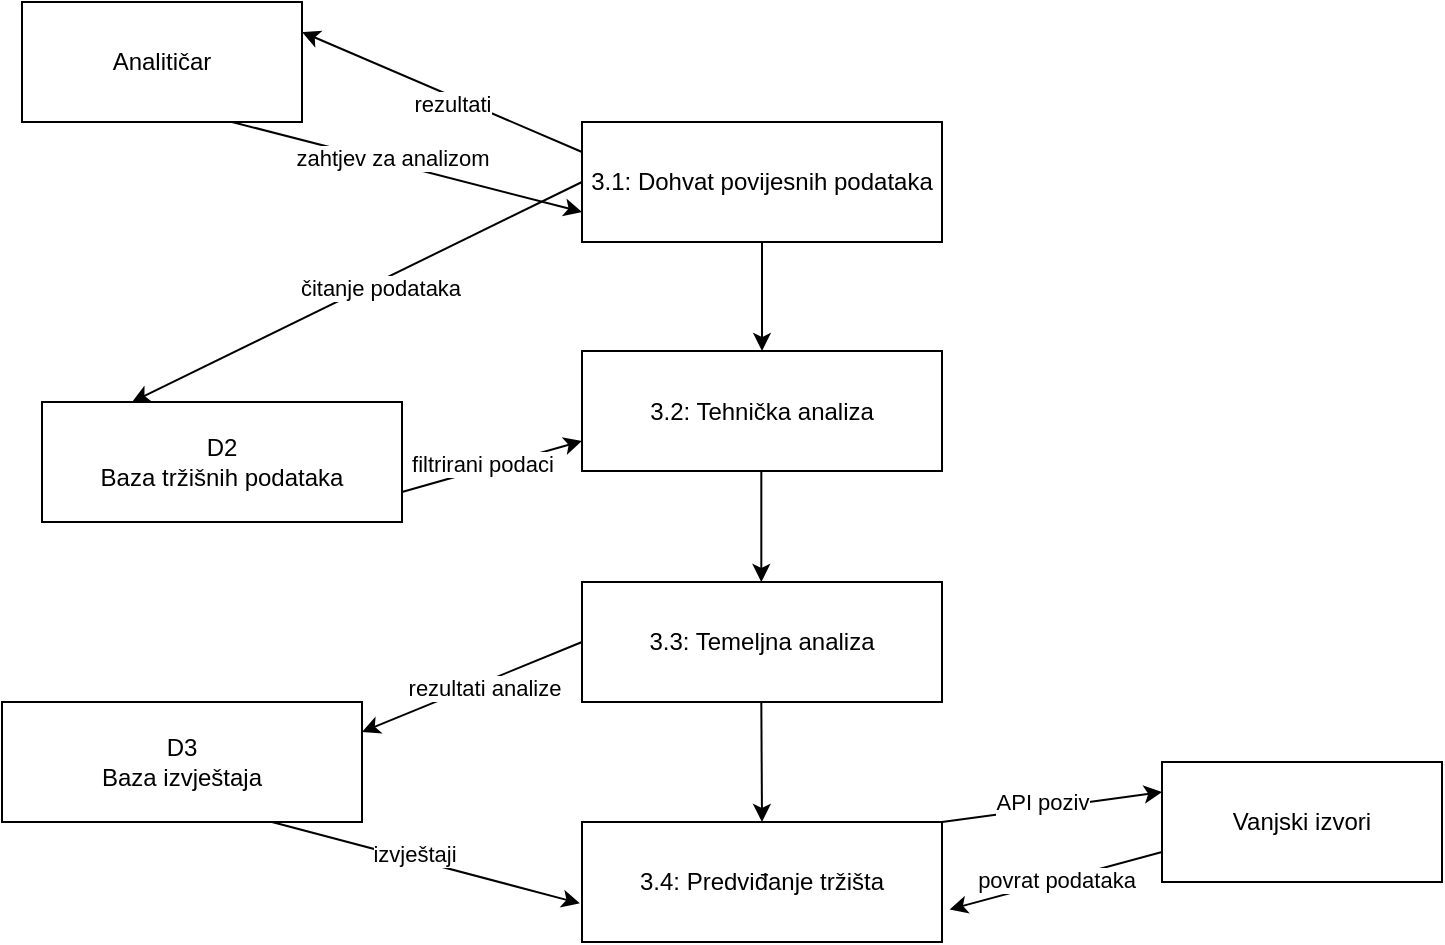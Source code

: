 <mxfile version="27.0.5">
  <diagram name="Page-1" id="ah4-4o1aJsZ9hj4hK-Dv">
    <mxGraphModel dx="1218" dy="953" grid="1" gridSize="10" guides="1" tooltips="1" connect="1" arrows="1" fold="1" page="1" pageScale="1" pageWidth="827" pageHeight="1169" math="0" shadow="0">
      <root>
        <mxCell id="0" />
        <mxCell id="1" parent="0" />
        <mxCell id="g1hJZHoWsPPVvcOoxAAN-8" value="&lt;font&gt;Vanjski izvori&lt;br&gt;&lt;/font&gt;" style="rounded=0;whiteSpace=wrap;html=1;fontColor=light-dark(#000000,#000000);fillColor=light-dark(#FFFFFF,#7EA6E0);strokeColor=light-dark(#000000,#000000);" vertex="1" parent="1">
          <mxGeometry x="670" y="730" width="140" height="60" as="geometry" />
        </mxCell>
        <mxCell id="g1hJZHoWsPPVvcOoxAAN-13" value="&lt;font&gt;Analitičar&lt;/font&gt;" style="rounded=0;whiteSpace=wrap;html=1;fontColor=light-dark(#000000,#000000);fillColor=light-dark(#FFFFFF,#7EA6E0);strokeColor=light-dark(#000000,#000000);" vertex="1" parent="1">
          <mxGeometry x="100" y="350" width="140" height="60" as="geometry" />
        </mxCell>
        <mxCell id="g1hJZHoWsPPVvcOoxAAN-23" value="3.2: Tehnička analiza" style="rounded=0;whiteSpace=wrap;html=1;fontColor=light-dark(#000000,#000000);fillColor=light-dark(#FFFFFF,#7EA6E0);strokeColor=light-dark(#000000,#000000);" vertex="1" parent="1">
          <mxGeometry x="380" y="524.5" width="180" height="60" as="geometry" />
        </mxCell>
        <mxCell id="g1hJZHoWsPPVvcOoxAAN-24" value="3.3: Temeljna analiza" style="rounded=0;whiteSpace=wrap;html=1;fontColor=light-dark(#000000,#000000);fillColor=light-dark(#FFFFFF,#7EA6E0);strokeColor=light-dark(#000000,#000000);" vertex="1" parent="1">
          <mxGeometry x="380" y="640" width="180" height="60" as="geometry" />
        </mxCell>
        <mxCell id="g1hJZHoWsPPVvcOoxAAN-25" value="3.4: Predviđanje tržišta" style="rounded=0;whiteSpace=wrap;html=1;fontColor=light-dark(#000000,#000000);fillColor=light-dark(#FFFFFF,#7EA6E0);strokeColor=light-dark(#000000,#000000);" vertex="1" parent="1">
          <mxGeometry x="380" y="760" width="180" height="60" as="geometry" />
        </mxCell>
        <mxCell id="g1hJZHoWsPPVvcOoxAAN-40" value="&lt;div&gt;&lt;font style=&quot;color: light-dark(rgb(0, 0, 0), rgb(0, 0, 0)); background-color: light-dark(rgb(255, 255, 255), rgb(255, 255, 255));&quot;&gt;API poziv&lt;/font&gt;&lt;/div&gt;" style="endArrow=classic;html=1;rounded=0;entryX=0;entryY=0.25;entryDx=0;entryDy=0;exitX=1;exitY=0;exitDx=0;exitDy=0;strokeColor=light-dark(#000000,#000000);" edge="1" parent="1" source="g1hJZHoWsPPVvcOoxAAN-25" target="g1hJZHoWsPPVvcOoxAAN-8">
          <mxGeometry x="-0.092" y="3" width="50" height="50" relative="1" as="geometry">
            <mxPoint x="520" y="720" as="sourcePoint" />
            <mxPoint x="360" y="795" as="targetPoint" />
            <mxPoint as="offset" />
          </mxGeometry>
        </mxCell>
        <mxCell id="g1hJZHoWsPPVvcOoxAAN-41" value="&lt;font style=&quot;color: light-dark(rgb(0, 0, 0), rgb(0, 0, 0));&quot;&gt;&lt;span style=&quot;background-color: light-dark(rgb(255, 255, 255), rgb(255, 255, 255));&quot;&gt;povrat podataka&lt;/span&gt;&lt;/font&gt;" style="endArrow=classic;html=1;rounded=0;entryX=1.021;entryY=0.729;entryDx=0;entryDy=0;exitX=0;exitY=0.75;exitDx=0;exitDy=0;strokeColor=light-dark(#000000,#000000);entryPerimeter=0;" edge="1" parent="1" source="g1hJZHoWsPPVvcOoxAAN-8" target="g1hJZHoWsPPVvcOoxAAN-25">
          <mxGeometry x="0.004" width="50" height="50" relative="1" as="geometry">
            <mxPoint x="530" y="730" as="sourcePoint" />
            <mxPoint x="640" y="765" as="targetPoint" />
            <mxPoint as="offset" />
          </mxGeometry>
        </mxCell>
        <mxCell id="g1hJZHoWsPPVvcOoxAAN-50" value="3.1: Dohvat povijesnih podataka" style="rounded=0;whiteSpace=wrap;html=1;fontColor=light-dark(#000000,#000000);fillColor=light-dark(#FFFFFF,#7EA6E0);strokeColor=light-dark(#000000,#000000);" vertex="1" parent="1">
          <mxGeometry x="380" y="410" width="180" height="60" as="geometry" />
        </mxCell>
        <mxCell id="g1hJZHoWsPPVvcOoxAAN-51" value="D2&lt;br&gt;Baza tržišnih podataka" style="rounded=0;whiteSpace=wrap;html=1;fontColor=light-dark(#000000,#000000);fillColor=light-dark(#FFFFFF,#7EA6E0);strokeColor=light-dark(#000000,#000000);" vertex="1" parent="1">
          <mxGeometry x="110" y="550" width="180" height="60" as="geometry" />
        </mxCell>
        <mxCell id="g1hJZHoWsPPVvcOoxAAN-52" value="D3&lt;br&gt;Baza izvještaja" style="rounded=0;whiteSpace=wrap;html=1;fontColor=light-dark(#000000,#000000);fillColor=light-dark(#FFFFFF,#7EA6E0);strokeColor=light-dark(#000000,#000000);" vertex="1" parent="1">
          <mxGeometry x="90" y="700" width="180" height="60" as="geometry" />
        </mxCell>
        <mxCell id="g1hJZHoWsPPVvcOoxAAN-53" value="&lt;font style=&quot;color: light-dark(rgb(0, 0, 0), rgb(0, 0, 0));&quot;&gt;&lt;span style=&quot;background-color: light-dark(rgb(255, 255, 255), rgb(255, 255, 255));&quot;&gt;izvještaji&lt;/span&gt;&lt;/font&gt;" style="endArrow=classic;html=1;rounded=0;entryX=-0.006;entryY=0.678;entryDx=0;entryDy=0;exitX=0.75;exitY=1;exitDx=0;exitDy=0;strokeColor=light-dark(#000000,#000000);entryPerimeter=0;" edge="1" parent="1" source="g1hJZHoWsPPVvcOoxAAN-52" target="g1hJZHoWsPPVvcOoxAAN-25">
          <mxGeometry x="-0.092" y="3" width="50" height="50" relative="1" as="geometry">
            <mxPoint x="230" y="805" as="sourcePoint" />
            <mxPoint x="340" y="800" as="targetPoint" />
            <mxPoint as="offset" />
          </mxGeometry>
        </mxCell>
        <mxCell id="g1hJZHoWsPPVvcOoxAAN-54" value="&lt;font style=&quot;color: light-dark(rgb(0, 0, 0), rgb(0, 0, 0));&quot;&gt;&lt;span style=&quot;background-color: light-dark(rgb(255, 255, 255), rgb(255, 255, 255));&quot;&gt;rezultati analize&lt;/span&gt;&lt;/font&gt;" style="endArrow=classic;html=1;rounded=0;entryX=1;entryY=0.25;entryDx=0;entryDy=0;exitX=0;exitY=0.5;exitDx=0;exitDy=0;strokeColor=light-dark(#000000,#000000);" edge="1" parent="1" source="g1hJZHoWsPPVvcOoxAAN-24" target="g1hJZHoWsPPVvcOoxAAN-52">
          <mxGeometry x="-0.095" y="3" width="50" height="50" relative="1" as="geometry">
            <mxPoint x="235" y="770" as="sourcePoint" />
            <mxPoint x="349" y="811" as="targetPoint" />
            <mxPoint as="offset" />
          </mxGeometry>
        </mxCell>
        <mxCell id="g1hJZHoWsPPVvcOoxAAN-55" value="&lt;font style=&quot;color: light-dark(rgb(0, 0, 0), rgb(0, 0, 0));&quot;&gt;&lt;span style=&quot;background-color: light-dark(rgb(255, 255, 255), rgb(255, 255, 255));&quot;&gt;filtrirani podaci&lt;/span&gt;&lt;/font&gt;" style="endArrow=classic;html=1;rounded=0;entryX=0;entryY=0.75;entryDx=0;entryDy=0;exitX=0;exitY=0.5;exitDx=0;exitDy=0;strokeColor=light-dark(#000000,#000000);" edge="1" parent="1" target="g1hJZHoWsPPVvcOoxAAN-23">
          <mxGeometry x="-0.095" y="3" width="50" height="50" relative="1" as="geometry">
            <mxPoint x="290" y="595" as="sourcePoint" />
            <mxPoint x="180" y="640" as="targetPoint" />
            <mxPoint as="offset" />
          </mxGeometry>
        </mxCell>
        <mxCell id="g1hJZHoWsPPVvcOoxAAN-56" value="&lt;font style=&quot;color: light-dark(rgb(0, 0, 0), rgb(0, 0, 0));&quot;&gt;&lt;span style=&quot;background-color: light-dark(rgb(255, 255, 255), rgb(255, 255, 255));&quot;&gt;čitanje podataka&lt;/span&gt;&lt;/font&gt;" style="endArrow=classic;html=1;rounded=0;entryX=0.25;entryY=0;entryDx=0;entryDy=0;exitX=0;exitY=0.5;exitDx=0;exitDy=0;strokeColor=light-dark(#000000,#000000);" edge="1" parent="1" source="g1hJZHoWsPPVvcOoxAAN-50" target="g1hJZHoWsPPVvcOoxAAN-51">
          <mxGeometry x="-0.095" y="3" width="50" height="50" relative="1" as="geometry">
            <mxPoint x="300" y="605" as="sourcePoint" />
            <mxPoint x="390" y="580" as="targetPoint" />
            <mxPoint as="offset" />
          </mxGeometry>
        </mxCell>
        <mxCell id="g1hJZHoWsPPVvcOoxAAN-57" value="" style="endArrow=classic;html=1;rounded=0;entryX=0.5;entryY=0;entryDx=0;entryDy=0;exitX=0.5;exitY=1;exitDx=0;exitDy=0;strokeColor=light-dark(#000000,#000000);" edge="1" parent="1" source="g1hJZHoWsPPVvcOoxAAN-50" target="g1hJZHoWsPPVvcOoxAAN-23">
          <mxGeometry width="50" height="50" relative="1" as="geometry">
            <mxPoint x="440" y="500" as="sourcePoint" />
            <mxPoint x="380" y="630" as="targetPoint" />
          </mxGeometry>
        </mxCell>
        <mxCell id="g1hJZHoWsPPVvcOoxAAN-58" value="" style="endArrow=classic;html=1;rounded=0;entryX=0.5;entryY=0;entryDx=0;entryDy=0;exitX=0.5;exitY=1;exitDx=0;exitDy=0;strokeColor=light-dark(#000000,#000000);" edge="1" parent="1">
          <mxGeometry width="50" height="50" relative="1" as="geometry">
            <mxPoint x="469.66" y="585" as="sourcePoint" />
            <mxPoint x="469.66" y="640" as="targetPoint" />
          </mxGeometry>
        </mxCell>
        <mxCell id="g1hJZHoWsPPVvcOoxAAN-59" value="" style="endArrow=classic;html=1;rounded=0;entryX=0.5;entryY=0;entryDx=0;entryDy=0;exitX=0.5;exitY=1;exitDx=0;exitDy=0;strokeColor=light-dark(#000000,#000000);" edge="1" parent="1" target="g1hJZHoWsPPVvcOoxAAN-25">
          <mxGeometry width="50" height="50" relative="1" as="geometry">
            <mxPoint x="469.66" y="700" as="sourcePoint" />
            <mxPoint x="469.66" y="755" as="targetPoint" />
          </mxGeometry>
        </mxCell>
        <mxCell id="g1hJZHoWsPPVvcOoxAAN-60" value="&lt;font style=&quot;color: light-dark(rgb(0, 0, 0), rgb(0, 0, 0));&quot;&gt;&lt;span style=&quot;background-color: light-dark(rgb(255, 255, 255), rgb(255, 255, 255));&quot;&gt;rezultati&lt;/span&gt;&lt;/font&gt;" style="endArrow=classic;html=1;rounded=0;entryX=1;entryY=0.25;entryDx=0;entryDy=0;exitX=0;exitY=0.25;exitDx=0;exitDy=0;strokeColor=light-dark(#000000,#000000);" edge="1" parent="1" source="g1hJZHoWsPPVvcOoxAAN-50" target="g1hJZHoWsPPVvcOoxAAN-13">
          <mxGeometry x="-0.095" y="3" width="50" height="50" relative="1" as="geometry">
            <mxPoint x="390" y="450" as="sourcePoint" />
            <mxPoint x="165" y="560" as="targetPoint" />
            <mxPoint as="offset" />
          </mxGeometry>
        </mxCell>
        <mxCell id="g1hJZHoWsPPVvcOoxAAN-61" value="&lt;font style=&quot;color: light-dark(rgb(0, 0, 0), rgb(0, 0, 0));&quot;&gt;&lt;span style=&quot;background-color: light-dark(rgb(255, 255, 255), rgb(255, 255, 255));&quot;&gt;zahtjev za analizom&lt;/span&gt;&lt;/font&gt;" style="endArrow=classic;html=1;rounded=0;entryX=0;entryY=0.75;entryDx=0;entryDy=0;exitX=0.75;exitY=1;exitDx=0;exitDy=0;strokeColor=light-dark(#000000,#000000);" edge="1" parent="1" source="g1hJZHoWsPPVvcOoxAAN-13" target="g1hJZHoWsPPVvcOoxAAN-50">
          <mxGeometry x="-0.095" y="3" width="50" height="50" relative="1" as="geometry">
            <mxPoint x="400" y="460" as="sourcePoint" />
            <mxPoint x="175" y="570" as="targetPoint" />
            <mxPoint as="offset" />
          </mxGeometry>
        </mxCell>
      </root>
    </mxGraphModel>
  </diagram>
</mxfile>
